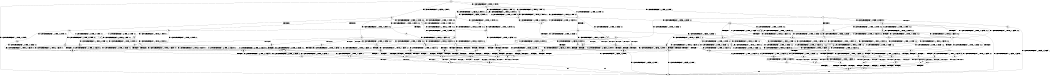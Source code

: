 digraph BCG {
size = "7, 10.5";
center = TRUE;
node [shape = circle];
0 [peripheries = 2];
0 -> 1 [label = "EX !0 !ATOMIC_EXCH_BRANCH (1, +1, TRUE, +0, 2, TRUE) !::"];
0 -> 2 [label = "EX !1 !ATOMIC_EXCH_BRANCH (1, +0, TRUE, +0, 1, TRUE) !::"];
0 -> 3 [label = "EX !2 !ATOMIC_EXCH_BRANCH (1, +0, FALSE, +0, 3, TRUE) !::"];
0 -> 4 [label = "EX !0 !ATOMIC_EXCH_BRANCH (1, +1, TRUE, +0, 2, TRUE) !::"];
2 -> 5 [label = "EX !1 !ATOMIC_EXCH_BRANCH (1, +0, TRUE, +0, 1, TRUE) !:0:1:"];
2 -> 6 [label = "EX !2 !ATOMIC_EXCH_BRANCH (1, +0, FALSE, +0, 3, TRUE) !:0:1:"];
2 -> 7 [label = "EX !0 !ATOMIC_EXCH_BRANCH (1, +1, TRUE, +0, 2, TRUE) !:0:1:"];
2 -> 8 [label = "EX !1 !ATOMIC_EXCH_BRANCH (1, +0, TRUE, +0, 1, TRUE) !:0:1:"];
3 -> 9 [label = "EX !0 !ATOMIC_EXCH_BRANCH (1, +1, TRUE, +0, 2, TRUE) !:0:1:2:"];
3 -> 10 [label = "TERMINATE !2"];
3 -> 11 [label = "EX !1 !ATOMIC_EXCH_BRANCH (1, +0, TRUE, +0, 1, TRUE) !:0:1:2:"];
3 -> 12 [label = "EX !0 !ATOMIC_EXCH_BRANCH (1, +1, TRUE, +0, 2, TRUE) !:0:1:2:"];
4 -> 13 [label = "TERMINATE !0"];
4 -> 14 [label = "TERMINATE !0"];
4 -> 15 [label = "EX !1 !ATOMIC_EXCH_BRANCH (1, +0, TRUE, +0, 1, FALSE) !:0:"];
4 -> 16 [label = "EX !2 !ATOMIC_EXCH_BRANCH (1, +0, FALSE, +0, 3, FALSE) !:0:"];
5 -> 17 [label = "EX !0 !ATOMIC_EXCH_BRANCH (1, +1, TRUE, +0, 2, TRUE) !:0:1:"];
6 -> 18 [label = "EX !1 !ATOMIC_EXCH_BRANCH (1, +0, TRUE, +0, 1, TRUE) !:0:1:2:"];
6 -> 19 [label = "TERMINATE !2"];
6 -> 20 [label = "EX !0 !ATOMIC_EXCH_BRANCH (1, +1, TRUE, +0, 2, TRUE) !:0:1:2:"];
6 -> 11 [label = "EX !1 !ATOMIC_EXCH_BRANCH (1, +0, TRUE, +0, 1, TRUE) !:0:1:2:"];
7 -> 21 [label = "EX !1 !ATOMIC_EXCH_BRANCH (1, +0, TRUE, +0, 1, FALSE) !:0:1:"];
7 -> 22 [label = "TERMINATE !0"];
7 -> 23 [label = "EX !2 !ATOMIC_EXCH_BRANCH (1, +0, FALSE, +0, 3, FALSE) !:0:1:"];
7 -> 24 [label = "EX !1 !ATOMIC_EXCH_BRANCH (1, +0, TRUE, +0, 1, FALSE) !:0:1:"];
8 -> 17 [label = "EX !0 !ATOMIC_EXCH_BRANCH (1, +1, TRUE, +0, 2, TRUE) !:0:1:"];
8 -> 6 [label = "EX !2 !ATOMIC_EXCH_BRANCH (1, +0, FALSE, +0, 3, TRUE) !:0:1:"];
8 -> 7 [label = "EX !0 !ATOMIC_EXCH_BRANCH (1, +1, TRUE, +0, 2, TRUE) !:0:1:"];
8 -> 8 [label = "EX !1 !ATOMIC_EXCH_BRANCH (1, +0, TRUE, +0, 1, TRUE) !:0:1:"];
9 -> 25 [label = "EX !1 !ATOMIC_EXCH_BRANCH (1, +0, TRUE, +0, 1, FALSE) !:0:1:2:"];
10 -> 26 [label = "EX !0 !ATOMIC_EXCH_BRANCH (1, +1, TRUE, +0, 2, TRUE) !:0:1:"];
10 -> 27 [label = "EX !1 !ATOMIC_EXCH_BRANCH (1, +0, TRUE, +0, 1, TRUE) !:0:1:"];
10 -> 28 [label = "EX !0 !ATOMIC_EXCH_BRANCH (1, +1, TRUE, +0, 2, TRUE) !:0:1:"];
11 -> 29 [label = "EX !0 !ATOMIC_EXCH_BRANCH (1, +1, TRUE, +0, 2, TRUE) !:0:1:2:"];
11 -> 19 [label = "TERMINATE !2"];
11 -> 20 [label = "EX !0 !ATOMIC_EXCH_BRANCH (1, +1, TRUE, +0, 2, TRUE) !:0:1:2:"];
11 -> 11 [label = "EX !1 !ATOMIC_EXCH_BRANCH (1, +0, TRUE, +0, 1, TRUE) !:0:1:2:"];
12 -> 25 [label = "EX !1 !ATOMIC_EXCH_BRANCH (1, +0, TRUE, +0, 1, FALSE) !:0:1:2:"];
12 -> 30 [label = "TERMINATE !2"];
12 -> 31 [label = "TERMINATE !0"];
12 -> 32 [label = "EX !1 !ATOMIC_EXCH_BRANCH (1, +0, TRUE, +0, 1, FALSE) !:0:1:2:"];
13 -> 1 [label = "EX !2 !ATOMIC_EXCH_BRANCH (1, +0, FALSE, +0, 3, FALSE) !::"];
14 -> 1 [label = "EX !2 !ATOMIC_EXCH_BRANCH (1, +0, FALSE, +0, 3, FALSE) !::"];
14 -> 33 [label = "EX !1 !ATOMIC_EXCH_BRANCH (1, +0, TRUE, +0, 1, FALSE) !::"];
14 -> 34 [label = "EX !2 !ATOMIC_EXCH_BRANCH (1, +0, FALSE, +0, 3, FALSE) !::"];
15 -> 35 [label = "TERMINATE !0"];
15 -> 36 [label = "TERMINATE !1"];
15 -> 37 [label = "TERMINATE !0"];
15 -> 38 [label = "EX !2 !ATOMIC_EXCH_BRANCH (1, +0, FALSE, +0, 3, TRUE) !:0:1:"];
16 -> 39 [label = "EX !2 !ATOMIC_EXCH_BRANCH (1, +1, TRUE, +1, 2, TRUE) !:0:1:2:"];
16 -> 40 [label = "TERMINATE !0"];
16 -> 41 [label = "EX !1 !ATOMIC_EXCH_BRANCH (1, +0, TRUE, +0, 1, FALSE) !:0:1:2:"];
16 -> 42 [label = "EX !2 !ATOMIC_EXCH_BRANCH (1, +1, TRUE, +1, 2, TRUE) !:0:1:2:"];
17 -> 21 [label = "EX !1 !ATOMIC_EXCH_BRANCH (1, +0, TRUE, +0, 1, FALSE) !:0:1:"];
18 -> 29 [label = "EX !0 !ATOMIC_EXCH_BRANCH (1, +1, TRUE, +0, 2, TRUE) !:0:1:2:"];
19 -> 43 [label = "EX !1 !ATOMIC_EXCH_BRANCH (1, +0, TRUE, +0, 1, TRUE) !:0:1:"];
19 -> 44 [label = "EX !0 !ATOMIC_EXCH_BRANCH (1, +1, TRUE, +0, 2, TRUE) !:0:1:"];
19 -> 27 [label = "EX !1 !ATOMIC_EXCH_BRANCH (1, +0, TRUE, +0, 1, TRUE) !:0:1:"];
20 -> 25 [label = "EX !1 !ATOMIC_EXCH_BRANCH (1, +0, TRUE, +0, 1, FALSE) !:0:1:2:"];
20 -> 45 [label = "TERMINATE !2"];
20 -> 46 [label = "TERMINATE !0"];
20 -> 32 [label = "EX !1 !ATOMIC_EXCH_BRANCH (1, +0, TRUE, +0, 1, FALSE) !:0:1:2:"];
21 -> 35 [label = "TERMINATE !0"];
22 -> 47 [label = "EX !1 !ATOMIC_EXCH_BRANCH (1, +0, TRUE, +0, 1, FALSE) !:1:"];
22 -> 48 [label = "EX !2 !ATOMIC_EXCH_BRANCH (1, +0, FALSE, +0, 3, FALSE) !:1:"];
22 -> 49 [label = "EX !1 !ATOMIC_EXCH_BRANCH (1, +0, TRUE, +0, 1, FALSE) !:1:"];
23 -> 50 [label = "EX !1 !ATOMIC_EXCH_BRANCH (1, +0, TRUE, +0, 1, FALSE) !:0:1:2:"];
23 -> 51 [label = "TERMINATE !0"];
23 -> 52 [label = "EX !2 !ATOMIC_EXCH_BRANCH (1, +1, TRUE, +1, 2, TRUE) !:0:1:2:"];
23 -> 41 [label = "EX !1 !ATOMIC_EXCH_BRANCH (1, +0, TRUE, +0, 1, FALSE) !:0:1:2:"];
24 -> 35 [label = "TERMINATE !0"];
24 -> 36 [label = "TERMINATE !1"];
24 -> 37 [label = "TERMINATE !0"];
24 -> 38 [label = "EX !2 !ATOMIC_EXCH_BRANCH (1, +0, FALSE, +0, 3, TRUE) !:0:1:"];
25 -> 53 [label = "TERMINATE !0"];
26 -> 54 [label = "EX !1 !ATOMIC_EXCH_BRANCH (1, +0, TRUE, +0, 1, FALSE) !:0:1:"];
27 -> 55 [label = "EX !0 !ATOMIC_EXCH_BRANCH (1, +1, TRUE, +0, 2, TRUE) !:0:1:"];
27 -> 44 [label = "EX !0 !ATOMIC_EXCH_BRANCH (1, +1, TRUE, +0, 2, TRUE) !:0:1:"];
27 -> 27 [label = "EX !1 !ATOMIC_EXCH_BRANCH (1, +0, TRUE, +0, 1, TRUE) !:0:1:"];
28 -> 54 [label = "EX !1 !ATOMIC_EXCH_BRANCH (1, +0, TRUE, +0, 1, FALSE) !:0:1:"];
28 -> 56 [label = "TERMINATE !0"];
28 -> 57 [label = "EX !1 !ATOMIC_EXCH_BRANCH (1, +0, TRUE, +0, 1, FALSE) !:0:1:"];
29 -> 25 [label = "EX !1 !ATOMIC_EXCH_BRANCH (1, +0, TRUE, +0, 1, FALSE) !:0:1:2:"];
30 -> 54 [label = "EX !1 !ATOMIC_EXCH_BRANCH (1, +0, TRUE, +0, 1, FALSE) !:0:1:"];
30 -> 56 [label = "TERMINATE !0"];
30 -> 57 [label = "EX !1 !ATOMIC_EXCH_BRANCH (1, +0, TRUE, +0, 1, FALSE) !:0:1:"];
31 -> 58 [label = "EX !1 !ATOMIC_EXCH_BRANCH (1, +0, TRUE, +0, 1, FALSE) !:1:2:"];
31 -> 56 [label = "TERMINATE !2"];
31 -> 59 [label = "EX !1 !ATOMIC_EXCH_BRANCH (1, +0, TRUE, +0, 1, FALSE) !:1:2:"];
32 -> 53 [label = "TERMINATE !0"];
32 -> 60 [label = "TERMINATE !1"];
32 -> 61 [label = "TERMINATE !2"];
32 -> 62 [label = "TERMINATE !0"];
33 -> 63 [label = "TERMINATE !1"];
33 -> 64 [label = "TERMINATE !1"];
33 -> 65 [label = "EX !2 !ATOMIC_EXCH_BRANCH (1, +0, FALSE, +0, 3, TRUE) !:1:"];
34 -> 66 [label = "EX !2 !ATOMIC_EXCH_BRANCH (1, +1, TRUE, +1, 2, TRUE) !:1:2:"];
34 -> 67 [label = "EX !1 !ATOMIC_EXCH_BRANCH (1, +0, TRUE, +0, 1, FALSE) !:1:2:"];
34 -> 68 [label = "EX !2 !ATOMIC_EXCH_BRANCH (1, +1, TRUE, +1, 2, TRUE) !:1:2:"];
35 -> 63 [label = "TERMINATE !1"];
36 -> 63 [label = "TERMINATE !0"];
36 -> 64 [label = "TERMINATE !0"];
36 -> 69 [label = "EX !2 !ATOMIC_EXCH_BRANCH (1, +0, FALSE, +0, 3, TRUE) !:0:"];
37 -> 63 [label = "TERMINATE !1"];
37 -> 64 [label = "TERMINATE !1"];
37 -> 65 [label = "EX !2 !ATOMIC_EXCH_BRANCH (1, +0, FALSE, +0, 3, TRUE) !:1:"];
38 -> 53 [label = "TERMINATE !0"];
38 -> 60 [label = "TERMINATE !1"];
38 -> 61 [label = "TERMINATE !2"];
38 -> 62 [label = "TERMINATE !0"];
39 -> 50 [label = "EX !1 !ATOMIC_EXCH_BRANCH (1, +0, TRUE, +0, 1, FALSE) !:0:1:2:"];
40 -> 66 [label = "EX !2 !ATOMIC_EXCH_BRANCH (1, +1, TRUE, +1, 2, TRUE) !:1:2:"];
40 -> 67 [label = "EX !1 !ATOMIC_EXCH_BRANCH (1, +0, TRUE, +0, 1, FALSE) !:1:2:"];
40 -> 68 [label = "EX !2 !ATOMIC_EXCH_BRANCH (1, +1, TRUE, +1, 2, TRUE) !:1:2:"];
41 -> 70 [label = "EX !2 !ATOMIC_EXCH_BRANCH (1, +1, TRUE, +1, 2, FALSE) !:0:1:2:"];
41 -> 71 [label = "TERMINATE !1"];
41 -> 72 [label = "TERMINATE !0"];
41 -> 73 [label = "EX !2 !ATOMIC_EXCH_BRANCH (1, +1, TRUE, +1, 2, FALSE) !:0:1:2:"];
42 -> 50 [label = "EX !1 !ATOMIC_EXCH_BRANCH (1, +0, TRUE, +0, 1, FALSE) !:0:1:2:"];
42 -> 40 [label = "TERMINATE !0"];
42 -> 41 [label = "EX !1 !ATOMIC_EXCH_BRANCH (1, +0, TRUE, +0, 1, FALSE) !:0:1:2:"];
42 -> 42 [label = "EX !2 !ATOMIC_EXCH_BRANCH (1, +1, TRUE, +1, 2, TRUE) !:0:1:2:"];
43 -> 55 [label = "EX !0 !ATOMIC_EXCH_BRANCH (1, +1, TRUE, +0, 2, TRUE) !:0:1:"];
44 -> 54 [label = "EX !1 !ATOMIC_EXCH_BRANCH (1, +0, TRUE, +0, 1, FALSE) !:0:1:"];
44 -> 74 [label = "TERMINATE !0"];
44 -> 57 [label = "EX !1 !ATOMIC_EXCH_BRANCH (1, +0, TRUE, +0, 1, FALSE) !:0:1:"];
45 -> 54 [label = "EX !1 !ATOMIC_EXCH_BRANCH (1, +0, TRUE, +0, 1, FALSE) !:0:1:"];
45 -> 74 [label = "TERMINATE !0"];
45 -> 57 [label = "EX !1 !ATOMIC_EXCH_BRANCH (1, +0, TRUE, +0, 1, FALSE) !:0:1:"];
46 -> 58 [label = "EX !1 !ATOMIC_EXCH_BRANCH (1, +0, TRUE, +0, 1, FALSE) !:1:2:"];
46 -> 74 [label = "TERMINATE !2"];
46 -> 59 [label = "EX !1 !ATOMIC_EXCH_BRANCH (1, +0, TRUE, +0, 1, FALSE) !:1:2:"];
47 -> 63 [label = "TERMINATE !1"];
48 -> 75 [label = "EX !1 !ATOMIC_EXCH_BRANCH (1, +0, TRUE, +0, 1, FALSE) !:1:2:"];
48 -> 76 [label = "EX !2 !ATOMIC_EXCH_BRANCH (1, +1, TRUE, +1, 2, TRUE) !:1:2:"];
48 -> 67 [label = "EX !1 !ATOMIC_EXCH_BRANCH (1, +0, TRUE, +0, 1, FALSE) !:1:2:"];
49 -> 63 [label = "TERMINATE !1"];
49 -> 64 [label = "TERMINATE !1"];
49 -> 65 [label = "EX !2 !ATOMIC_EXCH_BRANCH (1, +0, FALSE, +0, 3, TRUE) !:1:"];
50 -> 70 [label = "EX !2 !ATOMIC_EXCH_BRANCH (1, +1, TRUE, +1, 2, FALSE) !:0:1:2:"];
51 -> 75 [label = "EX !1 !ATOMIC_EXCH_BRANCH (1, +0, TRUE, +0, 1, FALSE) !:1:2:"];
51 -> 76 [label = "EX !2 !ATOMIC_EXCH_BRANCH (1, +1, TRUE, +1, 2, TRUE) !:1:2:"];
51 -> 67 [label = "EX !1 !ATOMIC_EXCH_BRANCH (1, +0, TRUE, +0, 1, FALSE) !:1:2:"];
52 -> 50 [label = "EX !1 !ATOMIC_EXCH_BRANCH (1, +0, TRUE, +0, 1, FALSE) !:0:1:2:"];
52 -> 51 [label = "TERMINATE !0"];
52 -> 52 [label = "EX !2 !ATOMIC_EXCH_BRANCH (1, +1, TRUE, +1, 2, TRUE) !:0:1:2:"];
52 -> 41 [label = "EX !1 !ATOMIC_EXCH_BRANCH (1, +0, TRUE, +0, 1, FALSE) !:0:1:2:"];
53 -> 77 [label = "TERMINATE !2"];
54 -> 77 [label = "TERMINATE !0"];
55 -> 54 [label = "EX !1 !ATOMIC_EXCH_BRANCH (1, +0, TRUE, +0, 1, FALSE) !:0:1:"];
56 -> 78 [label = "EX !1 !ATOMIC_EXCH_BRANCH (1, +0, TRUE, +0, 1, FALSE) !:1:"];
56 -> 79 [label = "EX !1 !ATOMIC_EXCH_BRANCH (1, +0, TRUE, +0, 1, FALSE) !:1:"];
57 -> 77 [label = "TERMINATE !0"];
57 -> 80 [label = "TERMINATE !1"];
57 -> 81 [label = "TERMINATE !0"];
58 -> 77 [label = "TERMINATE !2"];
59 -> 77 [label = "TERMINATE !2"];
59 -> 82 [label = "TERMINATE !1"];
59 -> 81 [label = "TERMINATE !2"];
60 -> 83 [label = "TERMINATE !0"];
60 -> 80 [label = "TERMINATE !2"];
60 -> 82 [label = "TERMINATE !0"];
61 -> 77 [label = "TERMINATE !0"];
61 -> 80 [label = "TERMINATE !1"];
61 -> 81 [label = "TERMINATE !0"];
62 -> 77 [label = "TERMINATE !2"];
62 -> 82 [label = "TERMINATE !1"];
62 -> 81 [label = "TERMINATE !2"];
63 -> 1 [label = "EX !2 !ATOMIC_EXCH_BRANCH (1, +0, FALSE, +0, 3, TRUE) !::"];
64 -> 1 [label = "EX !2 !ATOMIC_EXCH_BRANCH (1, +0, FALSE, +0, 3, TRUE) !::"];
64 -> 84 [label = "EX !2 !ATOMIC_EXCH_BRANCH (1, +0, FALSE, +0, 3, TRUE) !::"];
65 -> 77 [label = "TERMINATE !2"];
65 -> 82 [label = "TERMINATE !1"];
65 -> 81 [label = "TERMINATE !2"];
66 -> 75 [label = "EX !1 !ATOMIC_EXCH_BRANCH (1, +0, TRUE, +0, 1, FALSE) !:1:2:"];
67 -> 85 [label = "EX !2 !ATOMIC_EXCH_BRANCH (1, +1, TRUE, +1, 2, FALSE) !:1:2:"];
67 -> 86 [label = "TERMINATE !1"];
67 -> 87 [label = "EX !2 !ATOMIC_EXCH_BRANCH (1, +1, TRUE, +1, 2, FALSE) !:1:2:"];
68 -> 75 [label = "EX !1 !ATOMIC_EXCH_BRANCH (1, +0, TRUE, +0, 1, FALSE) !:1:2:"];
68 -> 67 [label = "EX !1 !ATOMIC_EXCH_BRANCH (1, +0, TRUE, +0, 1, FALSE) !:1:2:"];
68 -> 68 [label = "EX !2 !ATOMIC_EXCH_BRANCH (1, +1, TRUE, +1, 2, TRUE) !:1:2:"];
69 -> 83 [label = "TERMINATE !0"];
69 -> 80 [label = "TERMINATE !2"];
69 -> 82 [label = "TERMINATE !0"];
70 -> 88 [label = "TERMINATE !0"];
71 -> 89 [label = "EX !2 !ATOMIC_EXCH_BRANCH (1, +1, TRUE, +1, 2, FALSE) !:0:2:"];
71 -> 86 [label = "TERMINATE !0"];
71 -> 90 [label = "EX !2 !ATOMIC_EXCH_BRANCH (1, +1, TRUE, +1, 2, FALSE) !:0:2:"];
72 -> 85 [label = "EX !2 !ATOMIC_EXCH_BRANCH (1, +1, TRUE, +1, 2, FALSE) !:1:2:"];
72 -> 86 [label = "TERMINATE !1"];
72 -> 87 [label = "EX !2 !ATOMIC_EXCH_BRANCH (1, +1, TRUE, +1, 2, FALSE) !:1:2:"];
73 -> 88 [label = "TERMINATE !0"];
73 -> 91 [label = "TERMINATE !1"];
73 -> 92 [label = "TERMINATE !2"];
73 -> 93 [label = "TERMINATE !0"];
74 -> 78 [label = "EX !1 !ATOMIC_EXCH_BRANCH (1, +0, TRUE, +0, 1, FALSE) !:1:"];
74 -> 79 [label = "EX !1 !ATOMIC_EXCH_BRANCH (1, +0, TRUE, +0, 1, FALSE) !:1:"];
75 -> 85 [label = "EX !2 !ATOMIC_EXCH_BRANCH (1, +1, TRUE, +1, 2, FALSE) !:1:2:"];
76 -> 75 [label = "EX !1 !ATOMIC_EXCH_BRANCH (1, +0, TRUE, +0, 1, FALSE) !:1:2:"];
76 -> 76 [label = "EX !2 !ATOMIC_EXCH_BRANCH (1, +1, TRUE, +1, 2, TRUE) !:1:2:"];
76 -> 67 [label = "EX !1 !ATOMIC_EXCH_BRANCH (1, +0, TRUE, +0, 1, FALSE) !:1:2:"];
77 -> 94 [label = "TERMINATE !1"];
78 -> 94 [label = "TERMINATE !1"];
79 -> 94 [label = "TERMINATE !1"];
79 -> 95 [label = "TERMINATE !1"];
80 -> 94 [label = "TERMINATE !0"];
80 -> 95 [label = "TERMINATE !0"];
81 -> 94 [label = "TERMINATE !1"];
81 -> 95 [label = "TERMINATE !1"];
82 -> 94 [label = "TERMINATE !2"];
82 -> 95 [label = "TERMINATE !2"];
83 -> 94 [label = "TERMINATE !2"];
84 -> 94 [label = "TERMINATE !2"];
84 -> 95 [label = "TERMINATE !2"];
85 -> 96 [label = "TERMINATE !2"];
86 -> 97 [label = "EX !2 !ATOMIC_EXCH_BRANCH (1, +1, TRUE, +1, 2, FALSE) !:2:"];
86 -> 98 [label = "EX !2 !ATOMIC_EXCH_BRANCH (1, +1, TRUE, +1, 2, FALSE) !:2:"];
87 -> 96 [label = "TERMINATE !2"];
87 -> 99 [label = "TERMINATE !1"];
87 -> 100 [label = "TERMINATE !2"];
88 -> 96 [label = "TERMINATE !2"];
89 -> 101 [label = "TERMINATE !0"];
90 -> 101 [label = "TERMINATE !0"];
90 -> 102 [label = "TERMINATE !2"];
90 -> 99 [label = "TERMINATE !0"];
91 -> 101 [label = "TERMINATE !0"];
91 -> 102 [label = "TERMINATE !2"];
91 -> 99 [label = "TERMINATE !0"];
92 -> 96 [label = "TERMINATE !0"];
92 -> 102 [label = "TERMINATE !1"];
92 -> 100 [label = "TERMINATE !0"];
93 -> 96 [label = "TERMINATE !2"];
93 -> 99 [label = "TERMINATE !1"];
93 -> 100 [label = "TERMINATE !2"];
94 -> 1 [label = "exit"];
95 -> 1 [label = "exit"];
96 -> 103 [label = "TERMINATE !1"];
97 -> 103 [label = "TERMINATE !2"];
98 -> 103 [label = "TERMINATE !2"];
98 -> 104 [label = "TERMINATE !2"];
99 -> 103 [label = "TERMINATE !2"];
99 -> 104 [label = "TERMINATE !2"];
100 -> 103 [label = "TERMINATE !1"];
100 -> 104 [label = "TERMINATE !1"];
101 -> 103 [label = "TERMINATE !2"];
102 -> 103 [label = "TERMINATE !0"];
102 -> 104 [label = "TERMINATE !0"];
103 -> 1 [label = "exit"];
104 -> 1 [label = "exit"];
}
